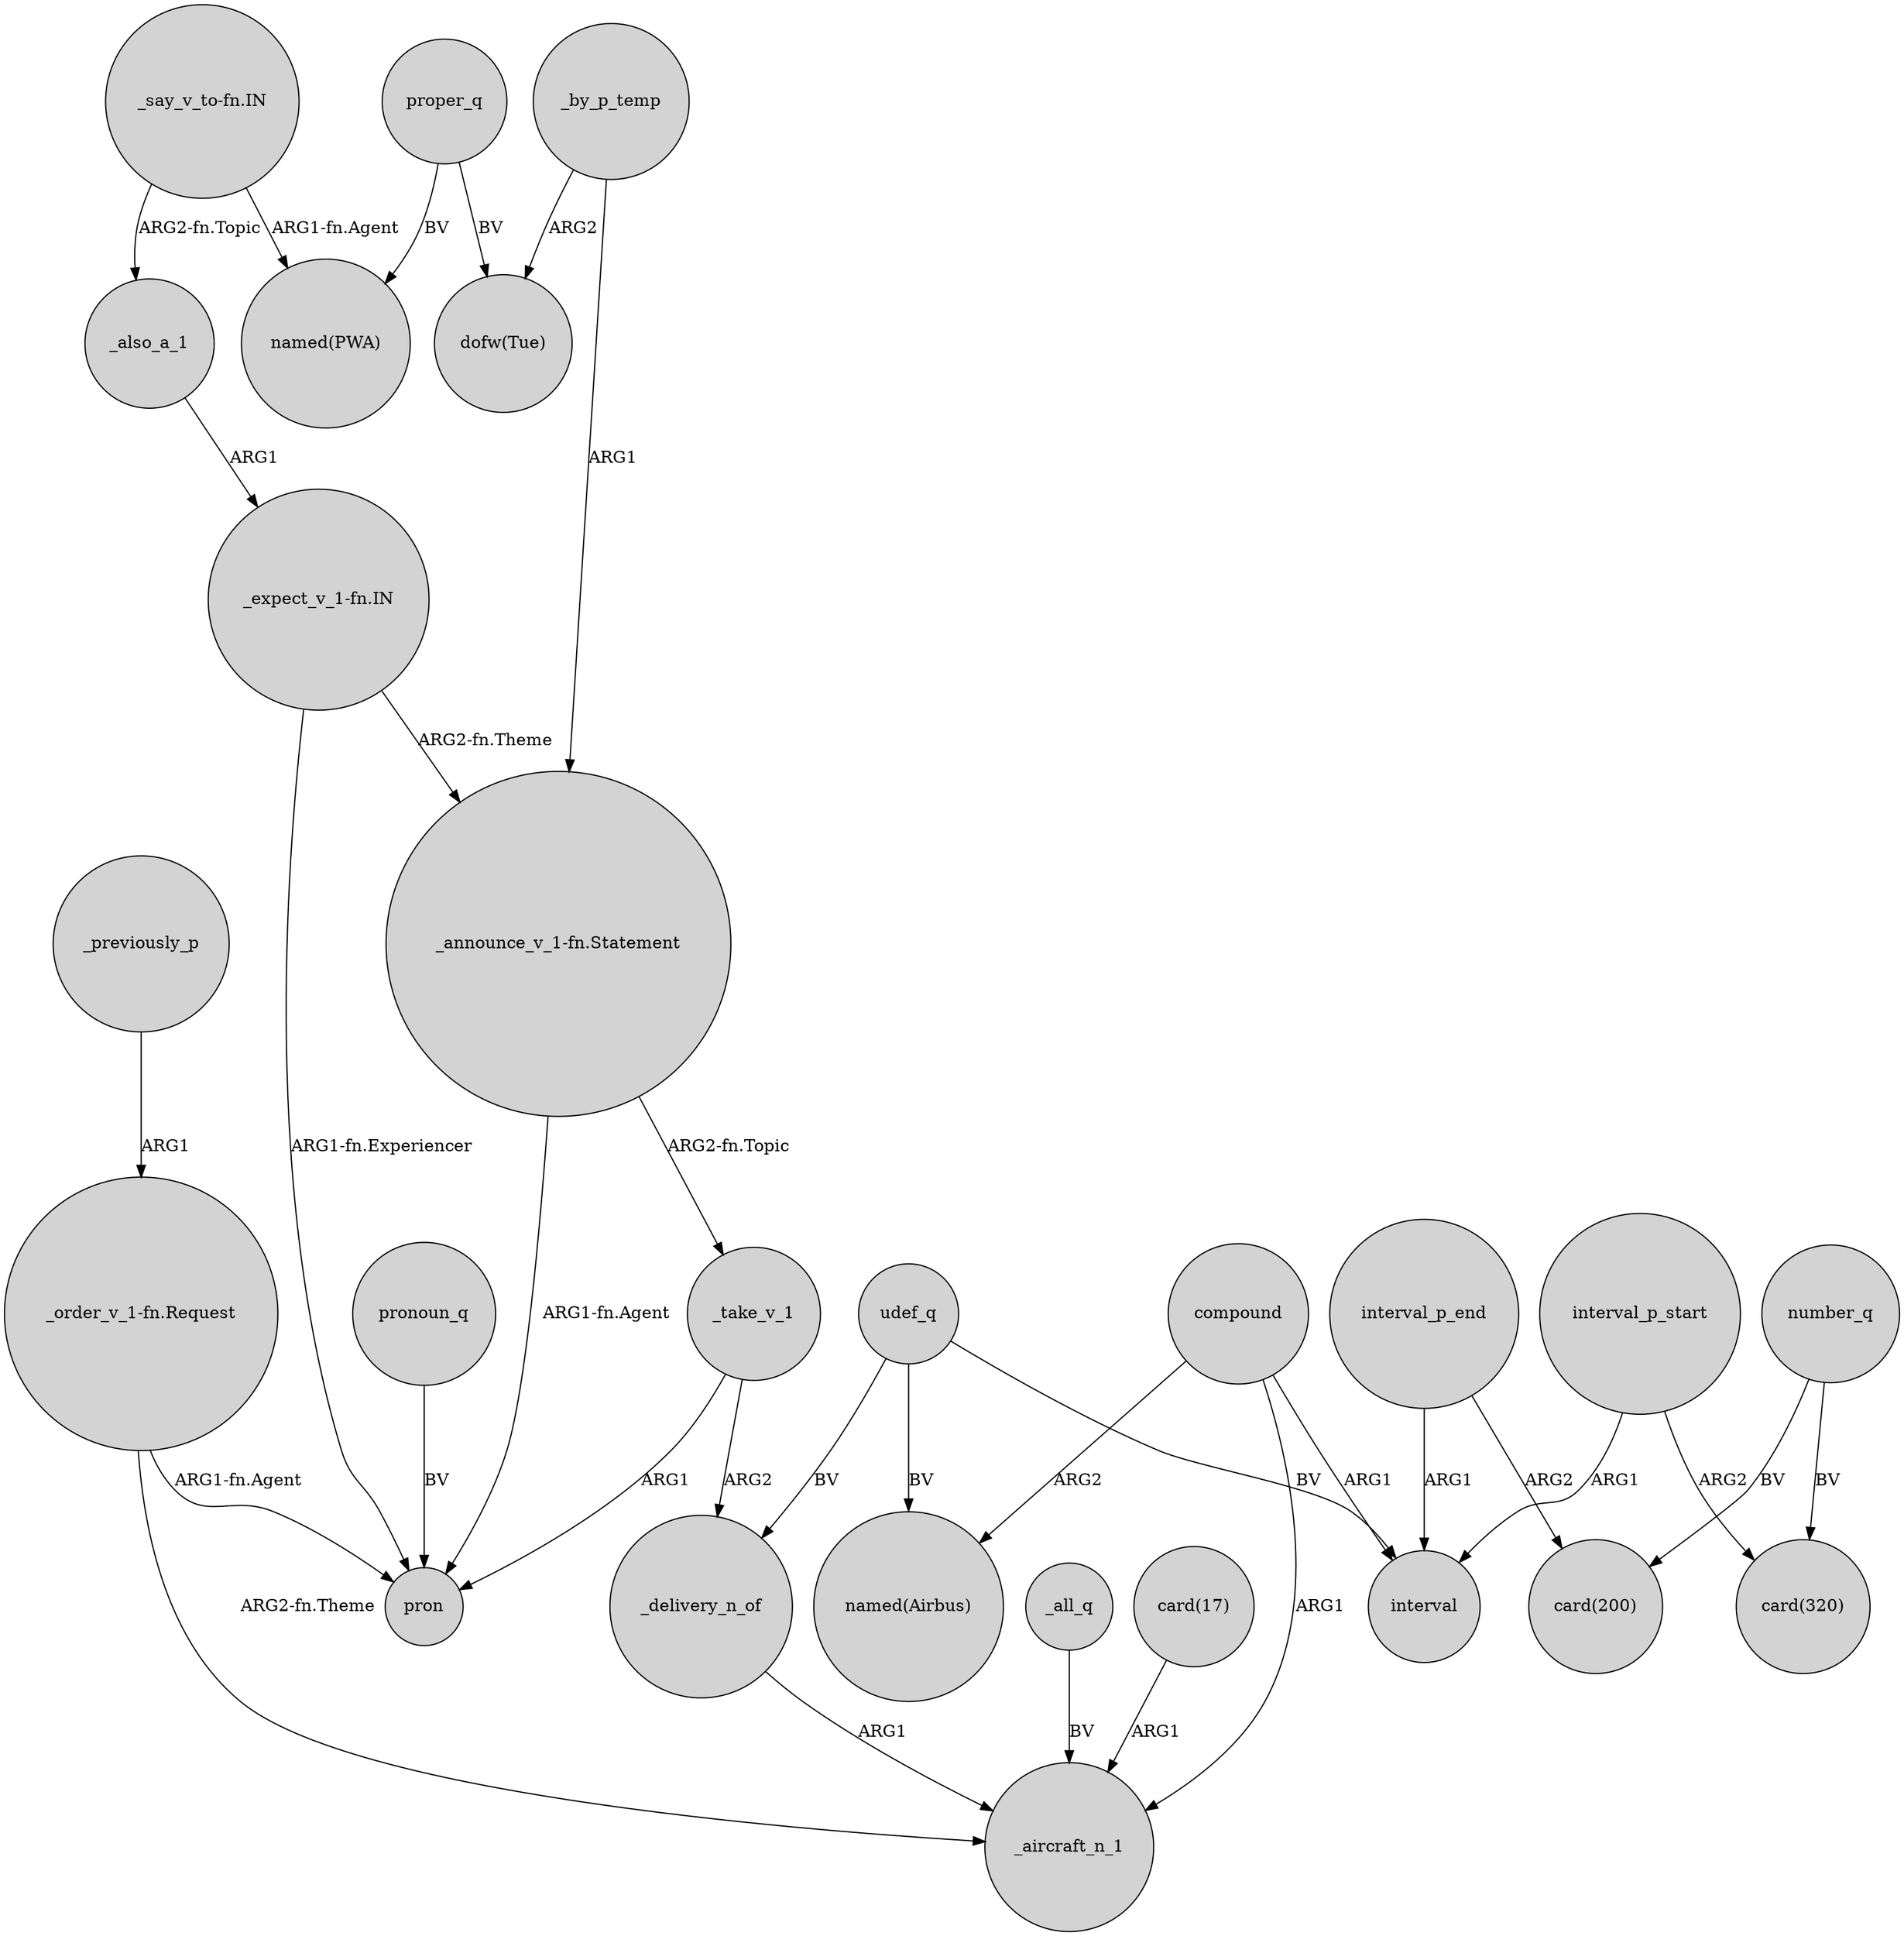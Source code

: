 digraph {
	node [shape=circle style=filled]
	"_announce_v_1-fn.Statement" -> pron [label="ARG1-fn.Agent"]
	"_say_v_to-fn.IN" -> "named(PWA)" [label="ARG1-fn.Agent"]
	interval_p_end -> "card(200)" [label=ARG2]
	"_say_v_to-fn.IN" -> _also_a_1 [label="ARG2-fn.Topic"]
	udef_q -> _delivery_n_of [label=BV]
	compound -> _aircraft_n_1 [label=ARG1]
	proper_q -> "dofw(Tue)" [label=BV]
	_take_v_1 -> pron [label=ARG1]
	interval_p_start -> "card(320)" [label=ARG2]
	_delivery_n_of -> _aircraft_n_1 [label=ARG1]
	"_order_v_1-fn.Request" -> _aircraft_n_1 [label="ARG2-fn.Theme"]
	pronoun_q -> pron [label=BV]
	proper_q -> "named(PWA)" [label=BV]
	number_q -> "card(320)" [label=BV]
	number_q -> "card(200)" [label=BV]
	interval_p_start -> interval [label=ARG1]
	_take_v_1 -> _delivery_n_of [label=ARG2]
	compound -> "named(Airbus)" [label=ARG2]
	_by_p_temp -> "_announce_v_1-fn.Statement" [label=ARG1]
	_all_q -> _aircraft_n_1 [label=BV]
	compound -> interval [label=ARG1]
	"_expect_v_1-fn.IN" -> pron [label="ARG1-fn.Experiencer"]
	_also_a_1 -> "_expect_v_1-fn.IN" [label=ARG1]
	interval_p_end -> interval [label=ARG1]
	_previously_p -> "_order_v_1-fn.Request" [label=ARG1]
	"_announce_v_1-fn.Statement" -> _take_v_1 [label="ARG2-fn.Topic"]
	udef_q -> "named(Airbus)" [label=BV]
	"_order_v_1-fn.Request" -> pron [label="ARG1-fn.Agent"]
	_by_p_temp -> "dofw(Tue)" [label=ARG2]
	"card(17)" -> _aircraft_n_1 [label=ARG1]
	udef_q -> interval [label=BV]
	"_expect_v_1-fn.IN" -> "_announce_v_1-fn.Statement" [label="ARG2-fn.Theme"]
}
